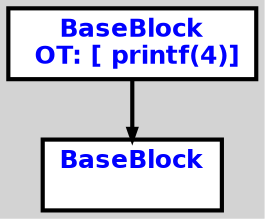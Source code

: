 digraph G {
ordering=out;
ranksep=.4;
bgcolor="lightgrey";  node [shape=box, fixedsize=false, fontsize=12, fontname="Helvetica-bold", fontcolor="blue"
width=.25, height=.25, color="black", fillcolor="white", style="filled, solid, bold"];

edge [arrowsize=.5, color="black", style="bold"]    n00001287029A35C0 [label="BaseBlock\n OT: [ printf(4)]
"]
    n00001287029A3620 [label="BaseBlock\n "]
    n00001287029A35C0 -> n00001287029A3620
}
